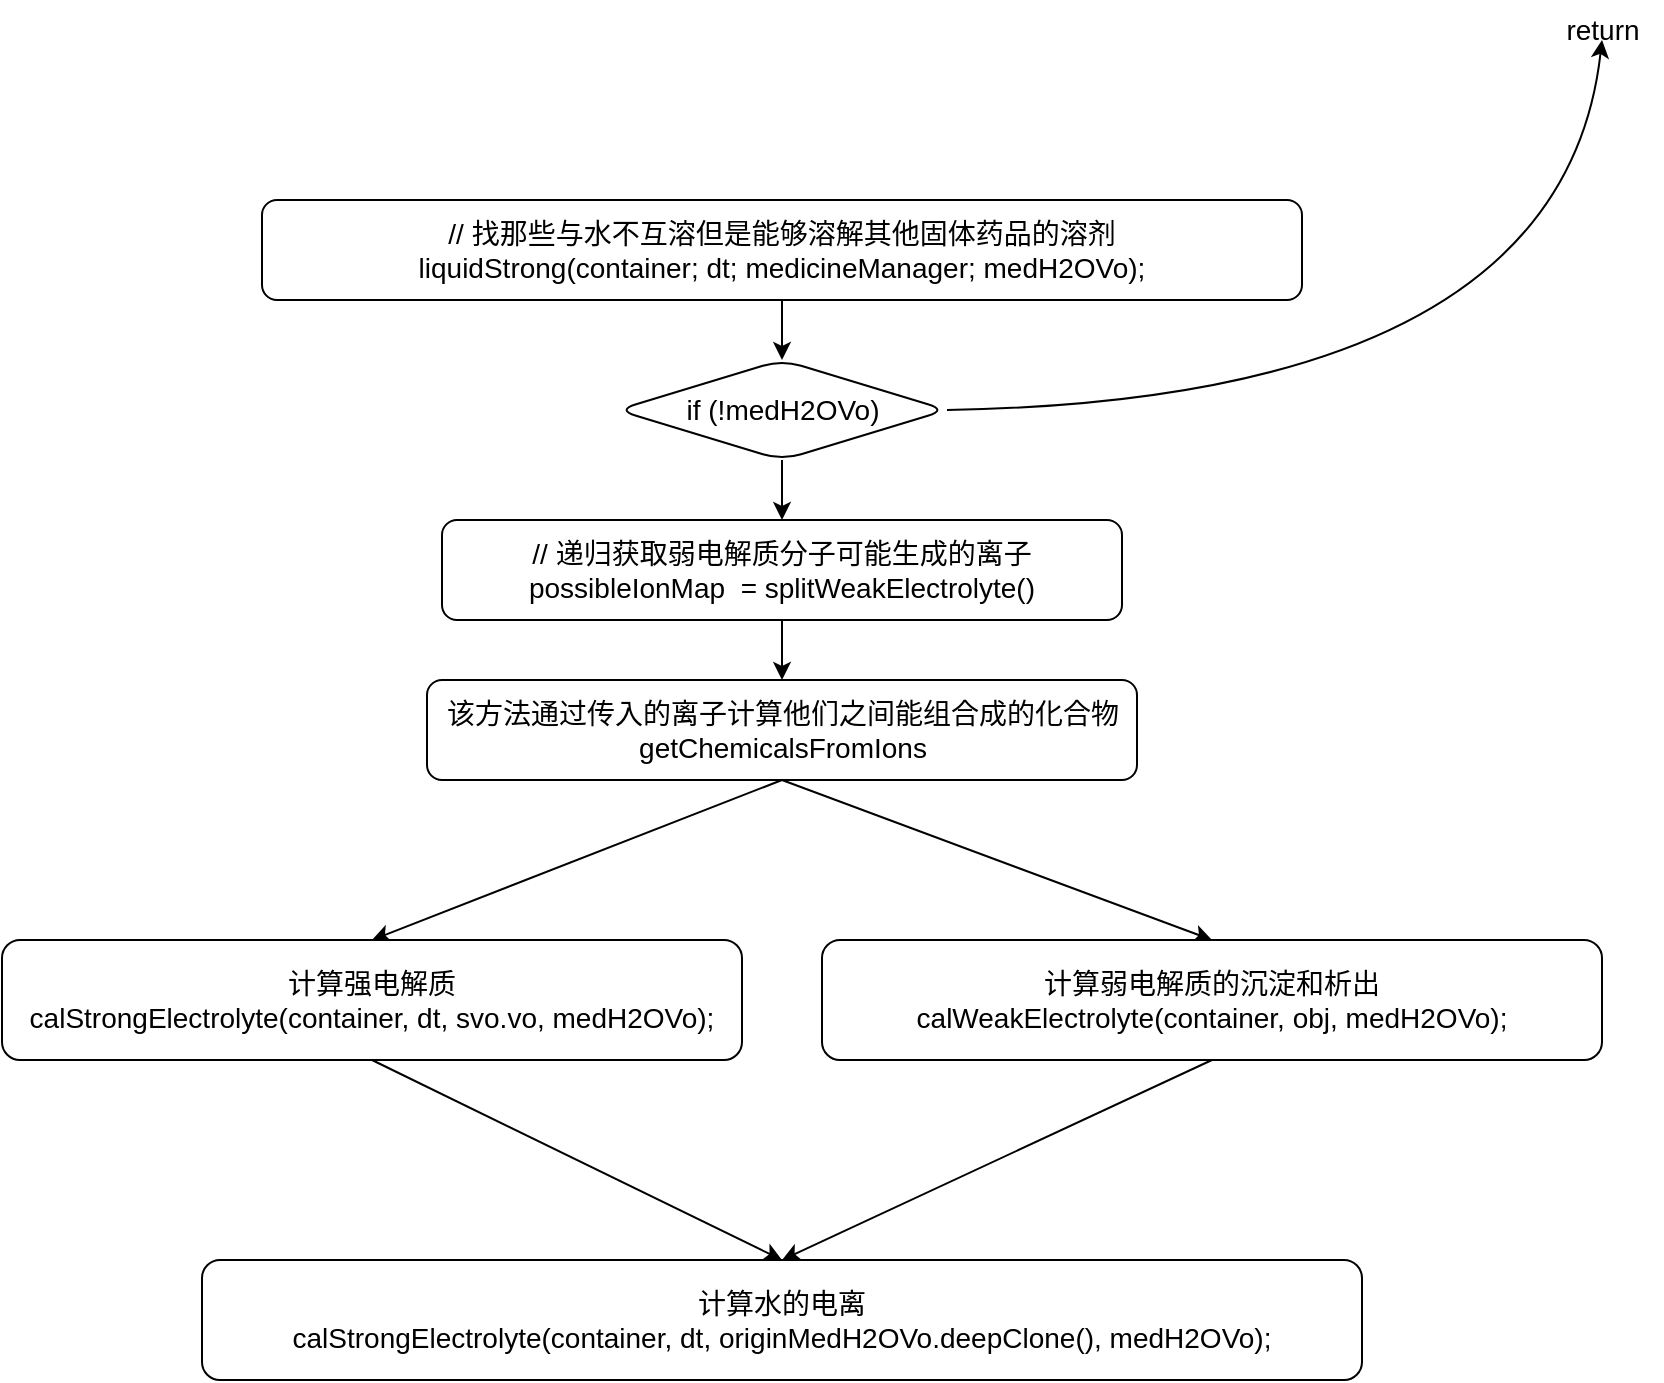 <mxfile>
    <diagram id="MUxmjHAQV9Hpbm8Fm8w4" name="第 1 页">
        <mxGraphModel dx="4206" dy="455" grid="1" gridSize="10" guides="1" tooltips="1" connect="1" arrows="1" fold="1" page="1" pageScale="1" pageWidth="3300" pageHeight="2339" math="0" shadow="0">
            <root>
                <mxCell id="0"/>
                <mxCell id="1" parent="0"/>
                <mxCell id="5" value="" style="edgeStyle=none;html=1;fontSize=14;" parent="1" source="3" target="4" edge="1">
                    <mxGeometry relative="1" as="geometry"/>
                </mxCell>
                <mxCell id="3" value="// 找那些与水不互溶但是能够溶解其他固体药品的溶剂&#10;liquidStrong(container; dt; medicineManager; medH2OVo);" style="rounded=1;whiteSpace=wrap;fontSize=14;" parent="1" vertex="1">
                    <mxGeometry x="120" y="150" width="520" height="50" as="geometry"/>
                </mxCell>
                <mxCell id="12" value="" style="edgeStyle=none;html=1;fontSize=14;" parent="1" source="4" target="11" edge="1">
                    <mxGeometry relative="1" as="geometry"/>
                </mxCell>
                <mxCell id="4" value="if (!medH2OVo)" style="rhombus;whiteSpace=wrap;rounded=1;fontSize=14;" parent="1" vertex="1">
                    <mxGeometry x="297.5" y="230" width="165" height="50" as="geometry"/>
                </mxCell>
                <mxCell id="9" value="" style="curved=1;endArrow=classic;html=1;exitX=1;exitY=0.5;exitDx=0;exitDy=0;fontSize=14;" parent="1" source="4" edge="1">
                    <mxGeometry width="50" height="50" relative="1" as="geometry">
                        <mxPoint x="560" y="360" as="sourcePoint"/>
                        <mxPoint x="790" y="70" as="targetPoint"/>
                        <Array as="points">
                            <mxPoint x="770" y="250"/>
                        </Array>
                    </mxGeometry>
                </mxCell>
                <mxCell id="10" value="return" style="text;html=1;align=center;verticalAlign=middle;resizable=0;points=[];autosize=1;strokeColor=none;fillColor=none;fontSize=14;" parent="1" vertex="1">
                    <mxGeometry x="760" y="50" width="60" height="30" as="geometry"/>
                </mxCell>
                <mxCell id="14" style="edgeStyle=none;html=1;exitX=0.5;exitY=1;exitDx=0;exitDy=0;entryX=0.5;entryY=0;entryDx=0;entryDy=0;fontSize=14;" edge="1" parent="1" source="11" target="13">
                    <mxGeometry relative="1" as="geometry"/>
                </mxCell>
                <mxCell id="11" value="// 递归获取弱电解质分子可能生成的离子&#10;possibleIonMap  = splitWeakElectrolyte()" style="whiteSpace=wrap;rounded=1;labelBorderColor=none;fontSize=14;" parent="1" vertex="1">
                    <mxGeometry x="210" y="310" width="340" height="50" as="geometry"/>
                </mxCell>
                <mxCell id="15" style="edgeStyle=none;html=1;exitX=0.5;exitY=1;exitDx=0;exitDy=0;entryX=0.5;entryY=0;entryDx=0;entryDy=0;fontSize=14;" edge="1" parent="1" source="13" target="17">
                    <mxGeometry relative="1" as="geometry">
                        <mxPoint x="280" y="520" as="targetPoint"/>
                    </mxGeometry>
                </mxCell>
                <mxCell id="18" style="edgeStyle=none;html=1;exitX=0.5;exitY=1;exitDx=0;exitDy=0;fontSize=14;entryX=0.5;entryY=0;entryDx=0;entryDy=0;" edge="1" parent="1" source="13" target="19">
                    <mxGeometry relative="1" as="geometry">
                        <mxPoint x="660" y="490" as="targetPoint"/>
                    </mxGeometry>
                </mxCell>
                <mxCell id="13" value="该方法通过传入的离子计算他们之间能组合成的化合物&#10;getChemicalsFromIons" style="whiteSpace=wrap;rounded=1;labelBorderColor=none;fontSize=14;" vertex="1" parent="1">
                    <mxGeometry x="202.5" y="390" width="355" height="50" as="geometry"/>
                </mxCell>
                <mxCell id="20" style="edgeStyle=none;html=1;exitX=0.5;exitY=1;exitDx=0;exitDy=0;fontSize=14;entryX=0.5;entryY=0;entryDx=0;entryDy=0;" edge="1" parent="1" source="17" target="21">
                    <mxGeometry relative="1" as="geometry">
                        <mxPoint x="380" y="670" as="targetPoint"/>
                    </mxGeometry>
                </mxCell>
                <mxCell id="17" value="计算强电解质&#10;calStrongElectrolyte(container, dt, svo.vo, medH2OVo);" style="rounded=1;whiteSpace=wrap;fontSize=14;" vertex="1" parent="1">
                    <mxGeometry x="-10" y="520" width="370" height="60" as="geometry"/>
                </mxCell>
                <mxCell id="22" style="edgeStyle=none;html=1;exitX=0.5;exitY=1;exitDx=0;exitDy=0;entryX=0.5;entryY=0;entryDx=0;entryDy=0;fontSize=14;" edge="1" parent="1" source="19" target="21">
                    <mxGeometry relative="1" as="geometry"/>
                </mxCell>
                <mxCell id="19" value="计算弱电解质的沉淀和析出&#10;calWeakElectrolyte(container, obj, medH2OVo);" style="rounded=1;whiteSpace=wrap;fontSize=14;" vertex="1" parent="1">
                    <mxGeometry x="400" y="520" width="390" height="60" as="geometry"/>
                </mxCell>
                <mxCell id="21" value="计算水的电离&#10;calStrongElectrolyte(container, dt, originMedH2OVo.deepClone(), medH2OVo);" style="rounded=1;whiteSpace=wrap;fontSize=14;" vertex="1" parent="1">
                    <mxGeometry x="90" y="680" width="580" height="60" as="geometry"/>
                </mxCell>
            </root>
        </mxGraphModel>
    </diagram>
</mxfile>